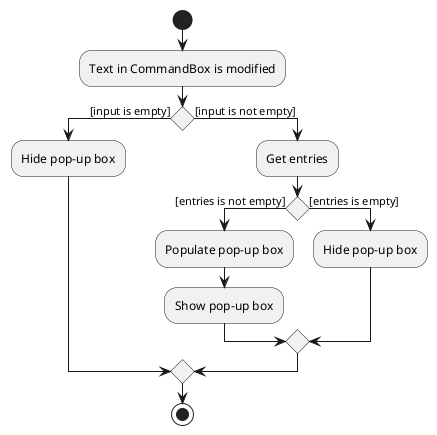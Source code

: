 @startuml
start
:Text in CommandBox is modified;
if () then ([input is empty])
    :Hide pop-up box;
else ([input is not empty])
    :Get entries;
    if () then ([entries is not empty])
        :Populate pop-up box;
        :Show pop-up box;
    else ([entries is empty])
        :Hide pop-up box;
    endif
endif
stop
@enduml
